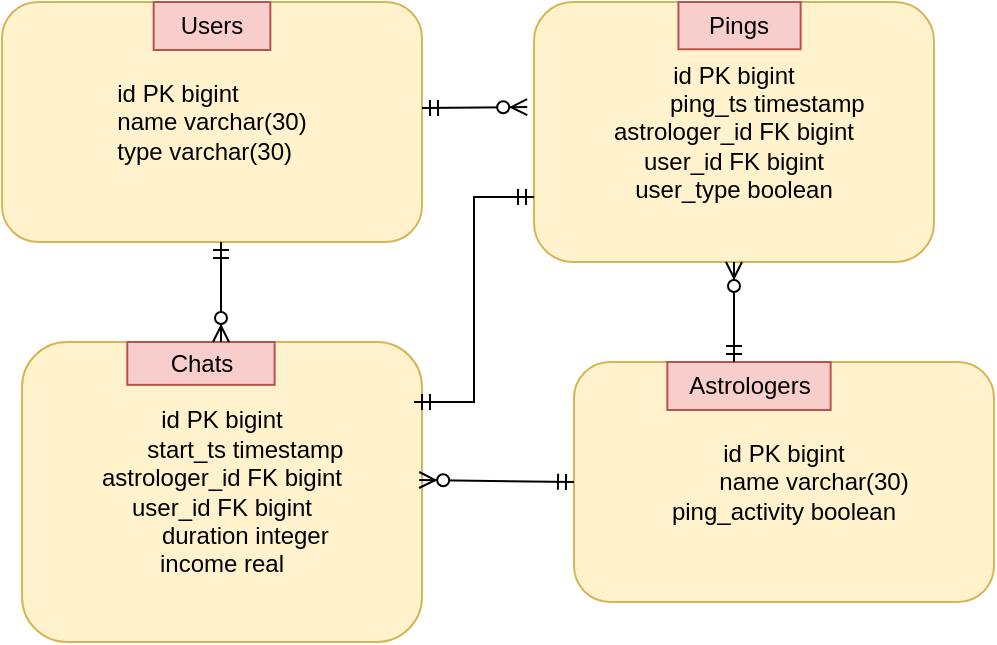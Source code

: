 <mxfile version="20.5.3" type="embed"><diagram name="Страница — 1" id="Gv3fW0n8NLwTeKYd3DuP"><mxGraphModel dx="495" dy="394" grid="1" gridSize="10" guides="1" tooltips="1" connect="1" arrows="1" fold="1" page="1" pageScale="1" pageWidth="827" pageHeight="1169" math="0" shadow="0"><root><mxCell id="0"/><mxCell id="1" parent="0"/><mxCell id="FSxCDPhHm5OPK9uI3pFA-13" value="" style="group" parent="1" vertex="1" connectable="0"><mxGeometry x="470" y="140" width="200" height="130" as="geometry"/></mxCell><mxCell id="FSxCDPhHm5OPK9uI3pFA-10" value="&lt;font color=&quot;#000000&quot;&gt;id PK bigint&lt;br&gt;&amp;nbsp; &amp;nbsp; &amp;nbsp; &amp;nbsp; &amp;nbsp; ping_ts timestamp&lt;br&gt;astrologer_id FK bigint&lt;br&gt;user_id FK bigint&lt;br&gt;user_type boolean&lt;/font&gt;" style="rounded=1;whiteSpace=wrap;html=1;align=center;fillColor=#fff2cc;strokeColor=#d6b656;" parent="FSxCDPhHm5OPK9uI3pFA-13" vertex="1"><mxGeometry width="200" height="130" as="geometry"/></mxCell><mxCell id="FSxCDPhHm5OPK9uI3pFA-11" value="&lt;font color=&quot;#000000&quot;&gt;Pings&lt;/font&gt;" style="text;html=1;strokeColor=#b85450;fillColor=#f8cecc;align=center;verticalAlign=middle;whiteSpace=wrap;rounded=0;" parent="FSxCDPhHm5OPK9uI3pFA-13" vertex="1"><mxGeometry x="72.222" width="61.111" height="23.636" as="geometry"/></mxCell><mxCell id="FSxCDPhHm5OPK9uI3pFA-16" value="" style="group" parent="1" vertex="1" connectable="0"><mxGeometry x="214" y="310" width="200" height="150" as="geometry"/></mxCell><mxCell id="FSxCDPhHm5OPK9uI3pFA-1" value="&lt;div style=&quot;&quot;&gt;&lt;span style=&quot;background-color: initial;&quot;&gt;&lt;font color=&quot;#000000&quot;&gt;id PK bigint&lt;/font&gt;&lt;/span&gt;&lt;/div&gt;&lt;div style=&quot;&quot;&gt;&lt;span style=&quot;background-color: initial;&quot;&gt;&lt;font color=&quot;#000000&quot;&gt;&lt;span style=&quot;&quot;&gt;&lt;span style=&quot;&quot;&gt;&amp;nbsp;&amp;nbsp;&amp;nbsp;&amp;nbsp;&lt;/span&gt;&lt;/span&gt;&amp;nbsp; &amp;nbsp;start_ts timestamp&lt;/font&gt;&lt;/span&gt;&lt;/div&gt;&lt;div style=&quot;&quot;&gt;&lt;font color=&quot;#000000&quot;&gt;astrologer_id FK bigint&lt;span style=&quot;background-color: initial;&quot;&gt;&lt;br&gt;&lt;/span&gt;&lt;/font&gt;&lt;/div&gt;&lt;div style=&quot;&quot;&gt;&lt;font color=&quot;#000000&quot;&gt;user_id FK bigint&lt;br&gt;&lt;/font&gt;&lt;/div&gt;&lt;div style=&quot;&quot;&gt;&lt;span style=&quot;background-color: initial;&quot;&gt;&lt;font color=&quot;#000000&quot;&gt;&amp;nbsp; &amp;nbsp; &amp;nbsp; &amp;nbsp;duration integer&lt;/font&gt;&lt;/span&gt;&lt;/div&gt;&lt;div style=&quot;&quot;&gt;&lt;span style=&quot;background-color: initial;&quot;&gt;&lt;font color=&quot;#000000&quot;&gt;income real&lt;/font&gt;&lt;/span&gt;&lt;/div&gt;" style="rounded=1;whiteSpace=wrap;html=1;align=center;fillColor=#fff2cc;strokeColor=#d6b656;" parent="FSxCDPhHm5OPK9uI3pFA-16" vertex="1"><mxGeometry width="200" height="150" as="geometry"/></mxCell><mxCell id="FSxCDPhHm5OPK9uI3pFA-2" value="&lt;font color=&quot;#000000&quot;&gt;Chats&lt;/font&gt;" style="text;html=1;strokeColor=#b85450;fillColor=#f8cecc;align=center;verticalAlign=middle;whiteSpace=wrap;rounded=0;" parent="FSxCDPhHm5OPK9uI3pFA-16" vertex="1"><mxGeometry x="52.632" width="73.684" height="21.429" as="geometry"/></mxCell><mxCell id="FSxCDPhHm5OPK9uI3pFA-17" value="" style="group" parent="1" vertex="1" connectable="0"><mxGeometry x="204" y="140" width="210" height="120" as="geometry"/></mxCell><mxCell id="FSxCDPhHm5OPK9uI3pFA-6" value="&lt;div style=&quot;text-align: justify;&quot;&gt;&lt;span style=&quot;background-color: initial;&quot;&gt;&lt;font color=&quot;#000000&quot;&gt;id PK bigint&lt;/font&gt;&lt;/span&gt;&lt;/div&gt;&lt;div style=&quot;text-align: justify;&quot;&gt;&lt;span style=&quot;background-color: initial;&quot;&gt;&lt;font color=&quot;#000000&quot;&gt;name varchar(30)&lt;/font&gt;&lt;/span&gt;&lt;/div&gt;&lt;div style=&quot;text-align: justify;&quot;&gt;&lt;span style=&quot;background-color: initial;&quot;&gt;&lt;font color=&quot;#000000&quot;&gt;type varchar(30)&lt;/font&gt;&lt;/span&gt;&lt;/div&gt;" style="rounded=1;whiteSpace=wrap;html=1;align=center;fillColor=#fff2cc;strokeColor=#d6b656;" parent="FSxCDPhHm5OPK9uI3pFA-17" vertex="1"><mxGeometry width="210" height="120" as="geometry"/></mxCell><mxCell id="FSxCDPhHm5OPK9uI3pFA-7" value="&lt;font color=&quot;#000000&quot;&gt;Users&lt;/font&gt;" style="text;html=1;strokeColor=#b85450;fillColor=#f8cecc;align=center;verticalAlign=middle;whiteSpace=wrap;rounded=0;" parent="FSxCDPhHm5OPK9uI3pFA-17" vertex="1"><mxGeometry x="75.833" width="58.333" height="24" as="geometry"/></mxCell><mxCell id="FSxCDPhHm5OPK9uI3pFA-18" value="" style="group" parent="1" vertex="1" connectable="0"><mxGeometry x="490" y="320" width="210" height="120" as="geometry"/></mxCell><mxCell id="FSxCDPhHm5OPK9uI3pFA-8" value="&lt;font style=&quot;&quot; color=&quot;#000000&quot;&gt;id PK bigint&lt;br&gt;&amp;nbsp; &amp;nbsp; &amp;nbsp; &amp;nbsp; &amp;nbsp;name varchar(30)&lt;br&gt;ping_activity boolean&lt;/font&gt;" style="rounded=1;whiteSpace=wrap;html=1;align=center;fillColor=#fff2cc;strokeColor=#d6b656;" parent="FSxCDPhHm5OPK9uI3pFA-18" vertex="1"><mxGeometry width="210" height="120" as="geometry"/></mxCell><mxCell id="FSxCDPhHm5OPK9uI3pFA-9" value="&lt;font color=&quot;#000000&quot;&gt;Astrologers&lt;/font&gt;" style="text;html=1;strokeColor=#b85450;fillColor=#f8cecc;align=center;verticalAlign=middle;whiteSpace=wrap;rounded=0;" parent="FSxCDPhHm5OPK9uI3pFA-18" vertex="1"><mxGeometry x="46.667" width="81.667" height="24" as="geometry"/></mxCell><mxCell id="v5CGaWC85ugtJls0dgCc-17" value="" style="fontSize=12;html=1;endArrow=ERzeroToMany;startArrow=ERmandOne;rounded=0;exitX=0.408;exitY=0;exitDx=0;exitDy=0;entryX=0.5;entryY=1;entryDx=0;entryDy=0;exitPerimeter=0;" parent="1" source="FSxCDPhHm5OPK9uI3pFA-9" target="FSxCDPhHm5OPK9uI3pFA-10" edge="1"><mxGeometry width="100" height="100" relative="1" as="geometry"><mxPoint x="590" y="310" as="sourcePoint"/><mxPoint x="580" y="280" as="targetPoint"/></mxGeometry></mxCell><mxCell id="v5CGaWC85ugtJls0dgCc-20" value="" style="edgeStyle=entityRelationEdgeStyle;fontSize=12;html=1;endArrow=ERmandOne;startArrow=ERmandOne;rounded=0;entryX=0;entryY=0.75;entryDx=0;entryDy=0;" parent="1" target="FSxCDPhHm5OPK9uI3pFA-10" edge="1"><mxGeometry width="100" height="100" relative="1" as="geometry"><mxPoint x="410" y="340" as="sourcePoint"/><mxPoint x="470" y="200" as="targetPoint"/><Array as="points"><mxPoint x="530" y="255.5"/><mxPoint x="540" y="235.5"/></Array></mxGeometry></mxCell><mxCell id="v5CGaWC85ugtJls0dgCc-21" value="" style="fontSize=12;html=1;endArrow=ERzeroToMany;startArrow=ERmandOne;rounded=0;" parent="1" edge="1"><mxGeometry width="100" height="100" relative="1" as="geometry"><mxPoint x="313.5" y="260" as="sourcePoint"/><mxPoint x="313.5" y="310" as="targetPoint"/></mxGeometry></mxCell><mxCell id="v5CGaWC85ugtJls0dgCc-26" value="" style="fontSize=12;html=1;endArrow=ERzeroToMany;startArrow=ERmandOne;rounded=0;exitX=1;exitY=0.442;exitDx=0;exitDy=0;exitPerimeter=0;entryX=-0.017;entryY=0.404;entryDx=0;entryDy=0;entryPerimeter=0;" parent="1" source="FSxCDPhHm5OPK9uI3pFA-6" target="FSxCDPhHm5OPK9uI3pFA-10" edge="1"><mxGeometry width="100" height="100" relative="1" as="geometry"><mxPoint x="430" y="170" as="sourcePoint"/><mxPoint x="430" y="220" as="targetPoint"/></mxGeometry></mxCell><mxCell id="v5CGaWC85ugtJls0dgCc-27" value="" style="fontSize=12;html=1;endArrow=ERzeroToMany;startArrow=ERmandOne;rounded=0;exitX=0;exitY=0.5;exitDx=0;exitDy=0;entryX=0.993;entryY=0.46;entryDx=0;entryDy=0;entryPerimeter=0;" parent="1" source="FSxCDPhHm5OPK9uI3pFA-8" target="FSxCDPhHm5OPK9uI3pFA-1" edge="1"><mxGeometry width="100" height="100" relative="1" as="geometry"><mxPoint x="450" y="390" as="sourcePoint"/><mxPoint x="420" y="380" as="targetPoint"/></mxGeometry></mxCell></root></mxGraphModel></diagram></mxfile>